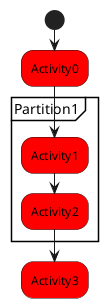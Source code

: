{
  "sha1": "lq6in33bki63vvu2igro70c966gm8y0",
  "insertion": {
    "when": "2025-08-19T12:59:52.534Z",
    "url": "https://github.com/plantuml/plantuml/issues/2285",
    "user": "plantuml@gmail.com"
  }
}
@startuml
start
:Activity0;
partition "Partition1" {
<style>
  activity {
    BackgroundColor: blue;
}
</style>
  :Activity1;
  :Activity2;
}

<style>
  activity {
    BackgroundColor: red;
}
</style>
:Activity3;
@enduml
